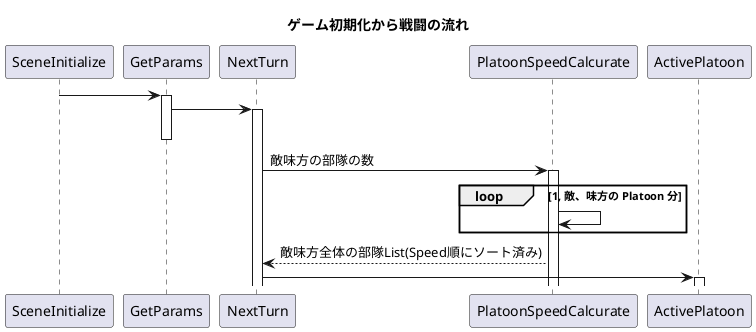@startuml BattleSequence
title ゲーム初期化から戦闘の流れ

SceneInitialize -> GetParams
activate GetParams

GetParams -> NextTurn
activate NextTurn
deactivate GetParams

NextTurn -> PlatoonSpeedCalcurate : 敵味方の部隊の数
activate PlatoonSpeedCalcurate

loop 1, 敵、味方の Platoon 分
    PlatoonSpeedCalcurate -> PlatoonSpeedCalcurate
end

PlatoonSpeedCalcurate --> NextTurn : 敵味方全体の部隊List(Speed順にソート済み)

NextTurn -> ActivePlatoon
activate ActivePlatoon


@enduml
